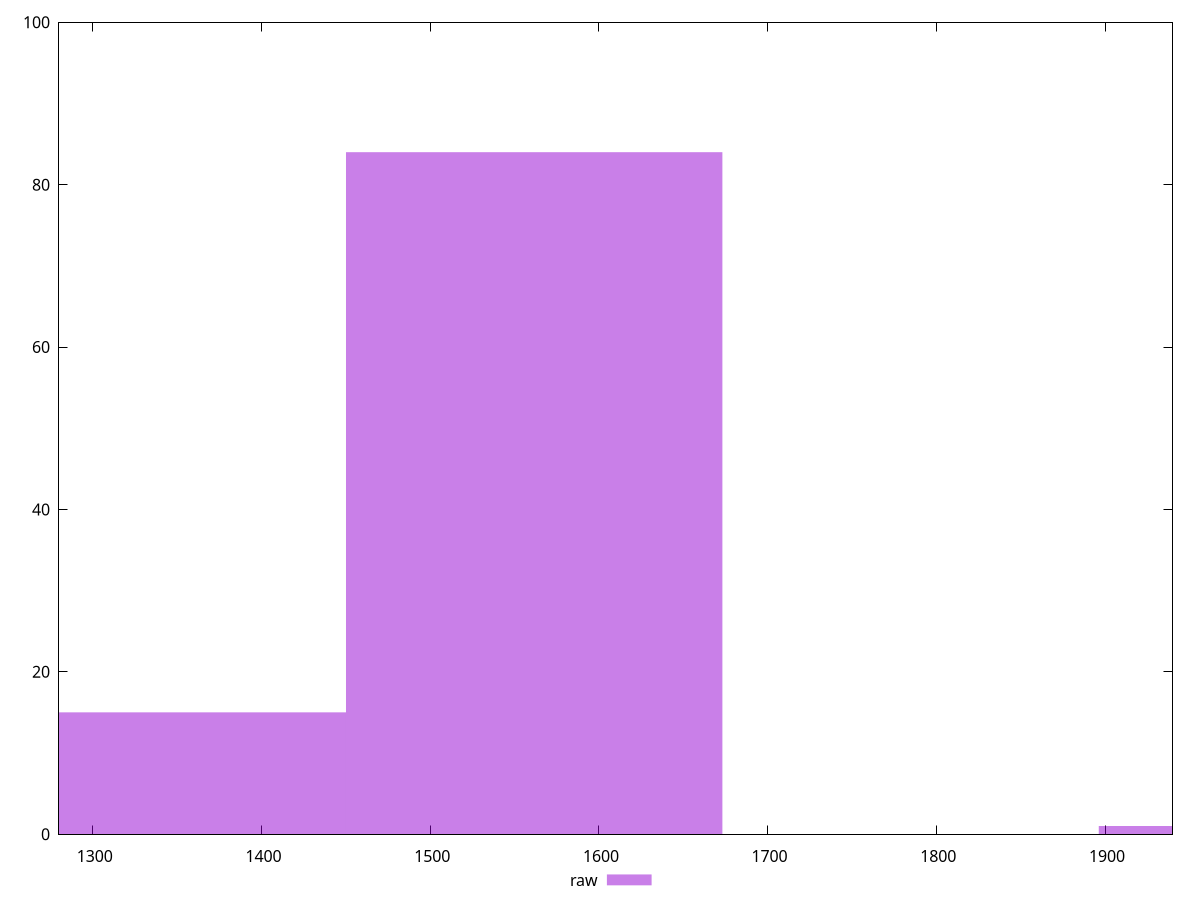 reset

$raw <<EOF
1338.5625391808985 15
1561.6562957110484 84
2007.8438087713478 1
EOF

set key outside below
set boxwidth 223.09375653014976
set xrange [1280:1940]
set yrange [0:100]
set trange [0:100]
set style fill transparent solid 0.5 noborder
set terminal svg size 640, 490 enhanced background rgb 'white'
set output "report_00009_2021-02-08T22-37-41.559Z/uses-webp-images/samples/pages/raw/histogram.svg"

plot $raw title "raw" with boxes

reset
